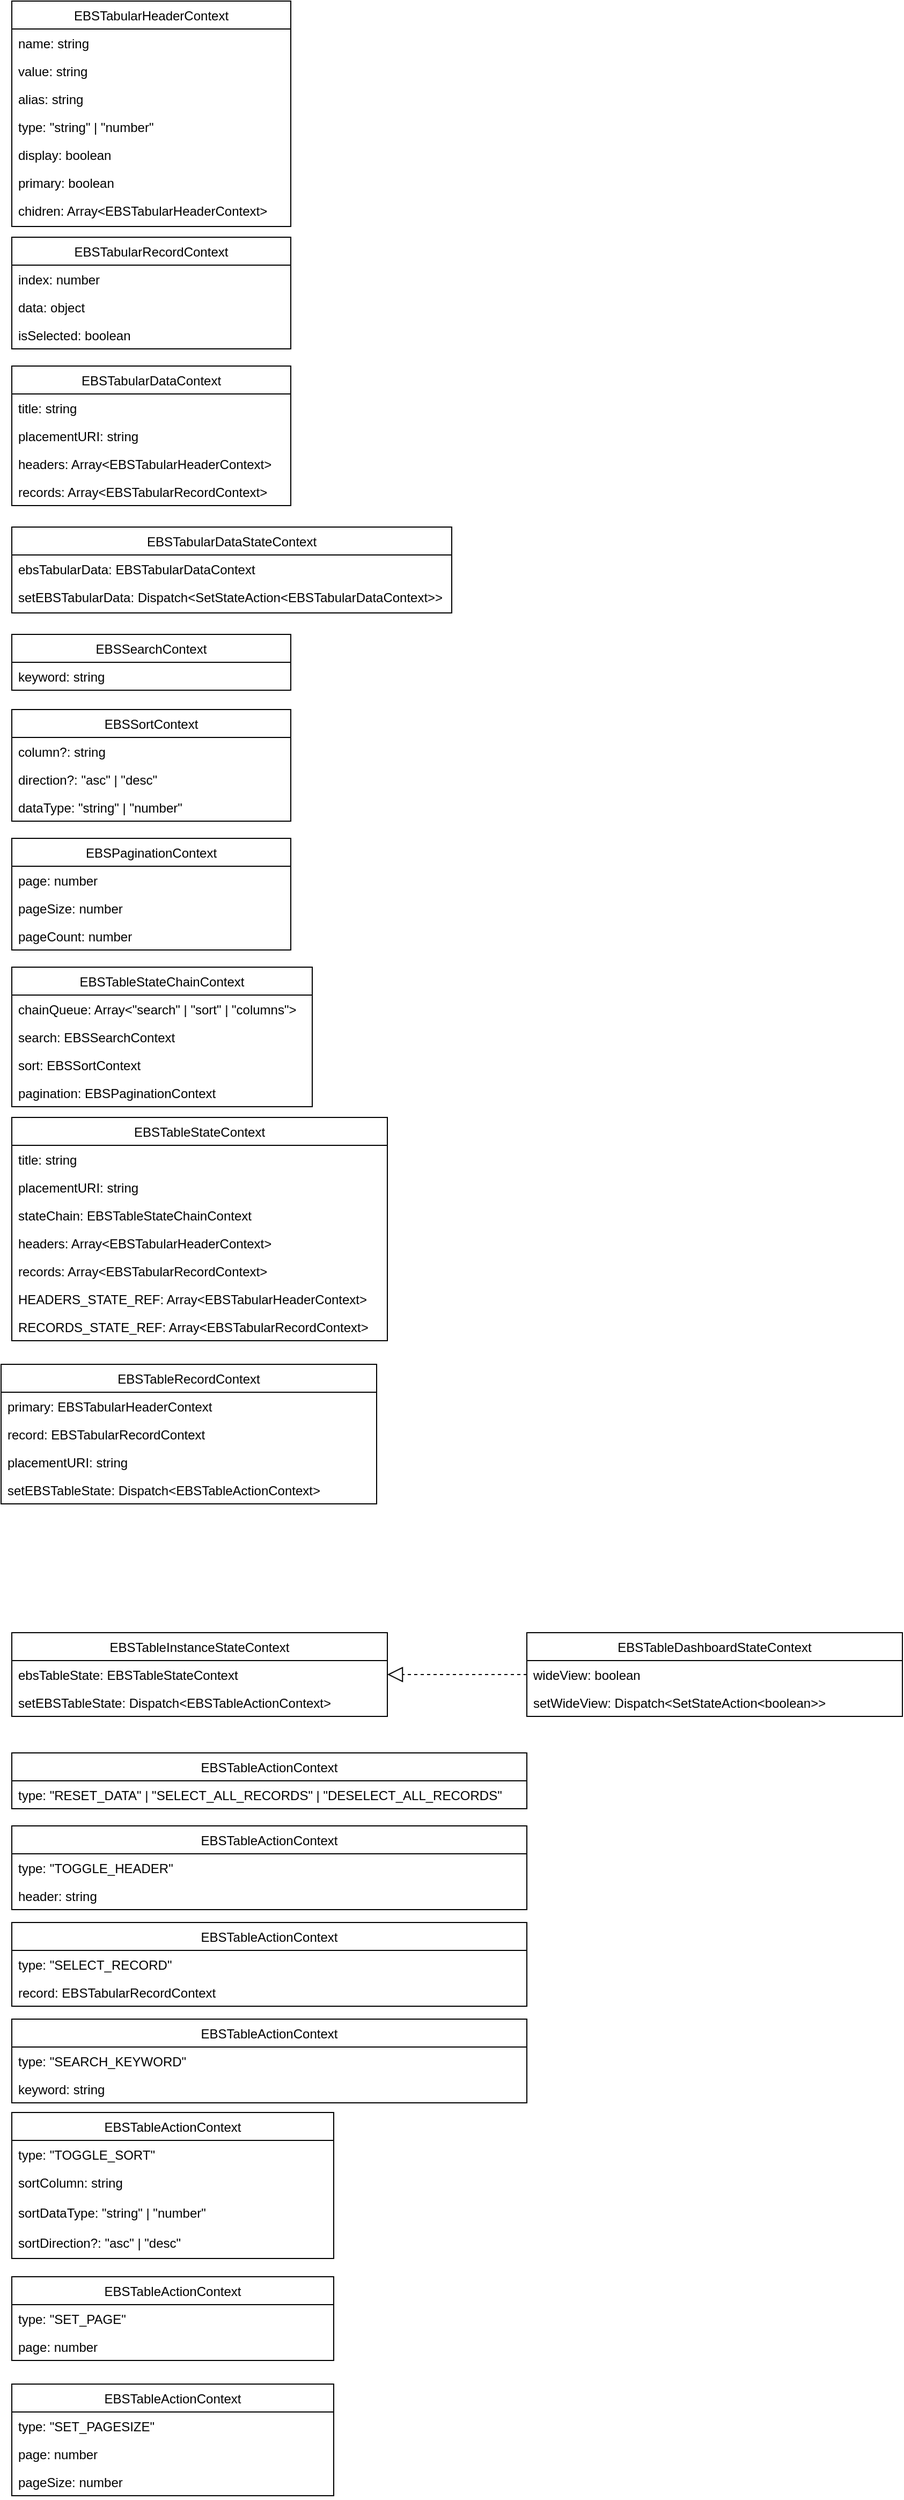<mxfile version="14.6.13" type="device"><diagram name="Page-1" id="e7e014a7-5840-1c2e-5031-d8a46d1fe8dd"><mxGraphModel dx="427" dy="593" grid="1" gridSize="10" guides="1" tooltips="1" connect="1" arrows="1" fold="1" page="1" pageScale="1" pageWidth="1169" pageHeight="826" background="#ffffff" math="0" shadow="0"><root><mxCell id="0"/><mxCell id="1" parent="0"/><mxCell id="lMyKHv0y0FAhYt9bo5gH-65" value="EBSTabularHeaderContext" style="swimlane;fontStyle=0;childLayout=stackLayout;horizontal=1;startSize=26;fillColor=none;horizontalStack=0;resizeParent=1;resizeParentMax=0;resizeLast=0;collapsible=1;marginBottom=0;" vertex="1" parent="1"><mxGeometry x="130" y="20" width="260" height="210" as="geometry"/></mxCell><mxCell id="lMyKHv0y0FAhYt9bo5gH-66" value="name: string" style="text;strokeColor=none;fillColor=none;align=left;verticalAlign=top;spacingLeft=4;spacingRight=4;overflow=hidden;rotatable=0;points=[[0,0.5],[1,0.5]];portConstraint=eastwest;" vertex="1" parent="lMyKHv0y0FAhYt9bo5gH-65"><mxGeometry y="26" width="260" height="26" as="geometry"/></mxCell><mxCell id="lMyKHv0y0FAhYt9bo5gH-67" value="value: string" style="text;strokeColor=none;fillColor=none;align=left;verticalAlign=top;spacingLeft=4;spacingRight=4;overflow=hidden;rotatable=0;points=[[0,0.5],[1,0.5]];portConstraint=eastwest;" vertex="1" parent="lMyKHv0y0FAhYt9bo5gH-65"><mxGeometry y="52" width="260" height="26" as="geometry"/></mxCell><mxCell id="lMyKHv0y0FAhYt9bo5gH-68" value="alias: string" style="text;strokeColor=none;fillColor=none;align=left;verticalAlign=top;spacingLeft=4;spacingRight=4;overflow=hidden;rotatable=0;points=[[0,0.5],[1,0.5]];portConstraint=eastwest;" vertex="1" parent="lMyKHv0y0FAhYt9bo5gH-65"><mxGeometry y="78" width="260" height="26" as="geometry"/></mxCell><mxCell id="lMyKHv0y0FAhYt9bo5gH-69" value="type: &quot;string&quot; | &quot;number&quot;" style="text;strokeColor=none;fillColor=none;align=left;verticalAlign=top;spacingLeft=4;spacingRight=4;overflow=hidden;rotatable=0;points=[[0,0.5],[1,0.5]];portConstraint=eastwest;" vertex="1" parent="lMyKHv0y0FAhYt9bo5gH-65"><mxGeometry y="104" width="260" height="26" as="geometry"/></mxCell><mxCell id="lMyKHv0y0FAhYt9bo5gH-70" value="display: boolean" style="text;strokeColor=none;fillColor=none;align=left;verticalAlign=top;spacingLeft=4;spacingRight=4;overflow=hidden;rotatable=0;points=[[0,0.5],[1,0.5]];portConstraint=eastwest;" vertex="1" parent="lMyKHv0y0FAhYt9bo5gH-65"><mxGeometry y="130" width="260" height="26" as="geometry"/></mxCell><mxCell id="lMyKHv0y0FAhYt9bo5gH-71" value="primary: boolean" style="text;strokeColor=none;fillColor=none;align=left;verticalAlign=top;spacingLeft=4;spacingRight=4;overflow=hidden;rotatable=0;points=[[0,0.5],[1,0.5]];portConstraint=eastwest;" vertex="1" parent="lMyKHv0y0FAhYt9bo5gH-65"><mxGeometry y="156" width="260" height="26" as="geometry"/></mxCell><mxCell id="lMyKHv0y0FAhYt9bo5gH-72" value="chidren: Array&lt;EBSTabularHeaderContext&gt;" style="text;strokeColor=none;fillColor=none;align=left;verticalAlign=top;spacingLeft=4;spacingRight=4;overflow=hidden;rotatable=0;points=[[0,0.5],[1,0.5]];portConstraint=eastwest;" vertex="1" parent="lMyKHv0y0FAhYt9bo5gH-65"><mxGeometry y="182" width="260" height="28" as="geometry"/></mxCell><mxCell id="lMyKHv0y0FAhYt9bo5gH-73" value="EBSTabularRecordContext" style="swimlane;fontStyle=0;childLayout=stackLayout;horizontal=1;startSize=26;fillColor=none;horizontalStack=0;resizeParent=1;resizeParentMax=0;resizeLast=0;collapsible=1;marginBottom=0;" vertex="1" parent="1"><mxGeometry x="130" y="240" width="260" height="104" as="geometry"/></mxCell><mxCell id="lMyKHv0y0FAhYt9bo5gH-74" value="index: number" style="text;strokeColor=none;fillColor=none;align=left;verticalAlign=top;spacingLeft=4;spacingRight=4;overflow=hidden;rotatable=0;points=[[0,0.5],[1,0.5]];portConstraint=eastwest;" vertex="1" parent="lMyKHv0y0FAhYt9bo5gH-73"><mxGeometry y="26" width="260" height="26" as="geometry"/></mxCell><mxCell id="lMyKHv0y0FAhYt9bo5gH-75" value="data: object" style="text;strokeColor=none;fillColor=none;align=left;verticalAlign=top;spacingLeft=4;spacingRight=4;overflow=hidden;rotatable=0;points=[[0,0.5],[1,0.5]];portConstraint=eastwest;" vertex="1" parent="lMyKHv0y0FAhYt9bo5gH-73"><mxGeometry y="52" width="260" height="26" as="geometry"/></mxCell><mxCell id="lMyKHv0y0FAhYt9bo5gH-76" value="isSelected: boolean" style="text;strokeColor=none;fillColor=none;align=left;verticalAlign=top;spacingLeft=4;spacingRight=4;overflow=hidden;rotatable=0;points=[[0,0.5],[1,0.5]];portConstraint=eastwest;" vertex="1" parent="lMyKHv0y0FAhYt9bo5gH-73"><mxGeometry y="78" width="260" height="26" as="geometry"/></mxCell><mxCell id="lMyKHv0y0FAhYt9bo5gH-81" value="EBSTabularDataContext" style="swimlane;fontStyle=0;childLayout=stackLayout;horizontal=1;startSize=26;fillColor=none;horizontalStack=0;resizeParent=1;resizeParentMax=0;resizeLast=0;collapsible=1;marginBottom=0;" vertex="1" parent="1"><mxGeometry x="130" y="360" width="260" height="130" as="geometry"/></mxCell><mxCell id="lMyKHv0y0FAhYt9bo5gH-82" value="title: string" style="text;strokeColor=none;fillColor=none;align=left;verticalAlign=top;spacingLeft=4;spacingRight=4;overflow=hidden;rotatable=0;points=[[0,0.5],[1,0.5]];portConstraint=eastwest;" vertex="1" parent="lMyKHv0y0FAhYt9bo5gH-81"><mxGeometry y="26" width="260" height="26" as="geometry"/></mxCell><mxCell id="lMyKHv0y0FAhYt9bo5gH-83" value="placementURI: string" style="text;strokeColor=none;fillColor=none;align=left;verticalAlign=top;spacingLeft=4;spacingRight=4;overflow=hidden;rotatable=0;points=[[0,0.5],[1,0.5]];portConstraint=eastwest;" vertex="1" parent="lMyKHv0y0FAhYt9bo5gH-81"><mxGeometry y="52" width="260" height="26" as="geometry"/></mxCell><mxCell id="lMyKHv0y0FAhYt9bo5gH-84" value="headers: Array&lt;EBSTabularHeaderContext&gt;" style="text;strokeColor=none;fillColor=none;align=left;verticalAlign=top;spacingLeft=4;spacingRight=4;overflow=hidden;rotatable=0;points=[[0,0.5],[1,0.5]];portConstraint=eastwest;" vertex="1" parent="lMyKHv0y0FAhYt9bo5gH-81"><mxGeometry y="78" width="260" height="26" as="geometry"/></mxCell><mxCell id="lMyKHv0y0FAhYt9bo5gH-85" value="records: Array&lt;EBSTabularRecordContext&gt;" style="text;strokeColor=none;fillColor=none;align=left;verticalAlign=top;spacingLeft=4;spacingRight=4;overflow=hidden;rotatable=0;points=[[0,0.5],[1,0.5]];portConstraint=eastwest;" vertex="1" parent="lMyKHv0y0FAhYt9bo5gH-81"><mxGeometry y="104" width="260" height="26" as="geometry"/></mxCell><mxCell id="lMyKHv0y0FAhYt9bo5gH-89" value="EBSTabularDataStateContext" style="swimlane;fontStyle=0;childLayout=stackLayout;horizontal=1;startSize=26;fillColor=none;horizontalStack=0;resizeParent=1;resizeParentMax=0;resizeLast=0;collapsible=1;marginBottom=0;" vertex="1" parent="1"><mxGeometry x="130" y="510" width="410" height="80" as="geometry"/></mxCell><mxCell id="lMyKHv0y0FAhYt9bo5gH-90" value="ebsTabularData: EBSTabularDataContext" style="text;strokeColor=none;fillColor=none;align=left;verticalAlign=top;spacingLeft=4;spacingRight=4;overflow=hidden;rotatable=0;points=[[0,0.5],[1,0.5]];portConstraint=eastwest;" vertex="1" parent="lMyKHv0y0FAhYt9bo5gH-89"><mxGeometry y="26" width="410" height="26" as="geometry"/></mxCell><mxCell id="lMyKHv0y0FAhYt9bo5gH-91" value="setEBSTabularData: Dispatch&lt;SetStateAction&lt;EBSTabularDataContext&gt;&gt;" style="text;strokeColor=none;fillColor=none;align=left;verticalAlign=top;spacingLeft=4;spacingRight=4;overflow=hidden;rotatable=0;points=[[0,0.5],[1,0.5]];portConstraint=eastwest;" vertex="1" parent="lMyKHv0y0FAhYt9bo5gH-89"><mxGeometry y="52" width="410" height="28" as="geometry"/></mxCell><mxCell id="lMyKHv0y0FAhYt9bo5gH-94" value="EBSSearchContext" style="swimlane;fontStyle=0;childLayout=stackLayout;horizontal=1;startSize=26;fillColor=none;horizontalStack=0;resizeParent=1;resizeParentMax=0;resizeLast=0;collapsible=1;marginBottom=0;" vertex="1" parent="1"><mxGeometry x="130" y="610" width="260" height="52" as="geometry"/></mxCell><mxCell id="lMyKHv0y0FAhYt9bo5gH-95" value="keyword: string" style="text;strokeColor=none;fillColor=none;align=left;verticalAlign=top;spacingLeft=4;spacingRight=4;overflow=hidden;rotatable=0;points=[[0,0.5],[1,0.5]];portConstraint=eastwest;" vertex="1" parent="lMyKHv0y0FAhYt9bo5gH-94"><mxGeometry y="26" width="260" height="26" as="geometry"/></mxCell><mxCell id="lMyKHv0y0FAhYt9bo5gH-99" value="EBSSortContext" style="swimlane;fontStyle=0;childLayout=stackLayout;horizontal=1;startSize=26;fillColor=none;horizontalStack=0;resizeParent=1;resizeParentMax=0;resizeLast=0;collapsible=1;marginBottom=0;" vertex="1" parent="1"><mxGeometry x="130" y="680" width="260" height="104" as="geometry"/></mxCell><mxCell id="lMyKHv0y0FAhYt9bo5gH-100" value="column?: string" style="text;strokeColor=none;fillColor=none;align=left;verticalAlign=top;spacingLeft=4;spacingRight=4;overflow=hidden;rotatable=0;points=[[0,0.5],[1,0.5]];portConstraint=eastwest;" vertex="1" parent="lMyKHv0y0FAhYt9bo5gH-99"><mxGeometry y="26" width="260" height="26" as="geometry"/></mxCell><mxCell id="lMyKHv0y0FAhYt9bo5gH-101" value="direction?: &quot;asc&quot; | &quot;desc&quot;" style="text;strokeColor=none;fillColor=none;align=left;verticalAlign=top;spacingLeft=4;spacingRight=4;overflow=hidden;rotatable=0;points=[[0,0.5],[1,0.5]];portConstraint=eastwest;" vertex="1" parent="lMyKHv0y0FAhYt9bo5gH-99"><mxGeometry y="52" width="260" height="26" as="geometry"/></mxCell><mxCell id="lMyKHv0y0FAhYt9bo5gH-102" value="dataType: &quot;string&quot; | &quot;number&quot;" style="text;strokeColor=none;fillColor=none;align=left;verticalAlign=top;spacingLeft=4;spacingRight=4;overflow=hidden;rotatable=0;points=[[0,0.5],[1,0.5]];portConstraint=eastwest;" vertex="1" parent="lMyKHv0y0FAhYt9bo5gH-99"><mxGeometry y="78" width="260" height="26" as="geometry"/></mxCell><mxCell id="lMyKHv0y0FAhYt9bo5gH-103" value="EBSPaginationContext" style="swimlane;fontStyle=0;childLayout=stackLayout;horizontal=1;startSize=26;fillColor=none;horizontalStack=0;resizeParent=1;resizeParentMax=0;resizeLast=0;collapsible=1;marginBottom=0;" vertex="1" parent="1"><mxGeometry x="130" y="800" width="260" height="104" as="geometry"/></mxCell><mxCell id="lMyKHv0y0FAhYt9bo5gH-104" value="page: number" style="text;strokeColor=none;fillColor=none;align=left;verticalAlign=top;spacingLeft=4;spacingRight=4;overflow=hidden;rotatable=0;points=[[0,0.5],[1,0.5]];portConstraint=eastwest;" vertex="1" parent="lMyKHv0y0FAhYt9bo5gH-103"><mxGeometry y="26" width="260" height="26" as="geometry"/></mxCell><mxCell id="lMyKHv0y0FAhYt9bo5gH-105" value="pageSize: number" style="text;strokeColor=none;fillColor=none;align=left;verticalAlign=top;spacingLeft=4;spacingRight=4;overflow=hidden;rotatable=0;points=[[0,0.5],[1,0.5]];portConstraint=eastwest;" vertex="1" parent="lMyKHv0y0FAhYt9bo5gH-103"><mxGeometry y="52" width="260" height="26" as="geometry"/></mxCell><mxCell id="lMyKHv0y0FAhYt9bo5gH-106" value="pageCount: number" style="text;strokeColor=none;fillColor=none;align=left;verticalAlign=top;spacingLeft=4;spacingRight=4;overflow=hidden;rotatable=0;points=[[0,0.5],[1,0.5]];portConstraint=eastwest;" vertex="1" parent="lMyKHv0y0FAhYt9bo5gH-103"><mxGeometry y="78" width="260" height="26" as="geometry"/></mxCell><mxCell id="lMyKHv0y0FAhYt9bo5gH-107" value="EBSTableStateChainContext" style="swimlane;fontStyle=0;childLayout=stackLayout;horizontal=1;startSize=26;fillColor=none;horizontalStack=0;resizeParent=1;resizeParentMax=0;resizeLast=0;collapsible=1;marginBottom=0;" vertex="1" parent="1"><mxGeometry x="130" y="920" width="280" height="130" as="geometry"/></mxCell><mxCell id="lMyKHv0y0FAhYt9bo5gH-108" value="chainQueue: Array&lt;&quot;search&quot; | &quot;sort&quot; | &quot;columns&quot;&gt;" style="text;strokeColor=none;fillColor=none;align=left;verticalAlign=top;spacingLeft=4;spacingRight=4;overflow=hidden;rotatable=0;points=[[0,0.5],[1,0.5]];portConstraint=eastwest;" vertex="1" parent="lMyKHv0y0FAhYt9bo5gH-107"><mxGeometry y="26" width="280" height="26" as="geometry"/></mxCell><mxCell id="lMyKHv0y0FAhYt9bo5gH-109" value="search: EBSSearchContext" style="text;strokeColor=none;fillColor=none;align=left;verticalAlign=top;spacingLeft=4;spacingRight=4;overflow=hidden;rotatable=0;points=[[0,0.5],[1,0.5]];portConstraint=eastwest;" vertex="1" parent="lMyKHv0y0FAhYt9bo5gH-107"><mxGeometry y="52" width="280" height="26" as="geometry"/></mxCell><mxCell id="lMyKHv0y0FAhYt9bo5gH-110" value="sort: EBSSortContext" style="text;strokeColor=none;fillColor=none;align=left;verticalAlign=top;spacingLeft=4;spacingRight=4;overflow=hidden;rotatable=0;points=[[0,0.5],[1,0.5]];portConstraint=eastwest;" vertex="1" parent="lMyKHv0y0FAhYt9bo5gH-107"><mxGeometry y="78" width="280" height="26" as="geometry"/></mxCell><mxCell id="lMyKHv0y0FAhYt9bo5gH-111" value="pagination: EBSPaginationContext" style="text;strokeColor=none;fillColor=none;align=left;verticalAlign=top;spacingLeft=4;spacingRight=4;overflow=hidden;rotatable=0;points=[[0,0.5],[1,0.5]];portConstraint=eastwest;" vertex="1" parent="lMyKHv0y0FAhYt9bo5gH-107"><mxGeometry y="104" width="280" height="26" as="geometry"/></mxCell><mxCell id="lMyKHv0y0FAhYt9bo5gH-112" value="EBSTableStateContext" style="swimlane;fontStyle=0;childLayout=stackLayout;horizontal=1;startSize=26;fillColor=none;horizontalStack=0;resizeParent=1;resizeParentMax=0;resizeLast=0;collapsible=1;marginBottom=0;" vertex="1" parent="1"><mxGeometry x="130" y="1060" width="350" height="208" as="geometry"/></mxCell><mxCell id="lMyKHv0y0FAhYt9bo5gH-113" value="title: string" style="text;strokeColor=none;fillColor=none;align=left;verticalAlign=top;spacingLeft=4;spacingRight=4;overflow=hidden;rotatable=0;points=[[0,0.5],[1,0.5]];portConstraint=eastwest;" vertex="1" parent="lMyKHv0y0FAhYt9bo5gH-112"><mxGeometry y="26" width="350" height="26" as="geometry"/></mxCell><mxCell id="lMyKHv0y0FAhYt9bo5gH-114" value="placementURI: string" style="text;strokeColor=none;fillColor=none;align=left;verticalAlign=top;spacingLeft=4;spacingRight=4;overflow=hidden;rotatable=0;points=[[0,0.5],[1,0.5]];portConstraint=eastwest;" vertex="1" parent="lMyKHv0y0FAhYt9bo5gH-112"><mxGeometry y="52" width="350" height="26" as="geometry"/></mxCell><mxCell id="lMyKHv0y0FAhYt9bo5gH-115" value="stateChain: EBSTableStateChainContext" style="text;strokeColor=none;fillColor=none;align=left;verticalAlign=top;spacingLeft=4;spacingRight=4;overflow=hidden;rotatable=0;points=[[0,0.5],[1,0.5]];portConstraint=eastwest;" vertex="1" parent="lMyKHv0y0FAhYt9bo5gH-112"><mxGeometry y="78" width="350" height="26" as="geometry"/></mxCell><mxCell id="lMyKHv0y0FAhYt9bo5gH-116" value="headers: Array&lt;EBSTabularHeaderContext&gt;" style="text;strokeColor=none;fillColor=none;align=left;verticalAlign=top;spacingLeft=4;spacingRight=4;overflow=hidden;rotatable=0;points=[[0,0.5],[1,0.5]];portConstraint=eastwest;" vertex="1" parent="lMyKHv0y0FAhYt9bo5gH-112"><mxGeometry y="104" width="350" height="26" as="geometry"/></mxCell><mxCell id="lMyKHv0y0FAhYt9bo5gH-117" value="records: Array&lt;EBSTabularRecordContext&gt;" style="text;strokeColor=none;fillColor=none;align=left;verticalAlign=top;spacingLeft=4;spacingRight=4;overflow=hidden;rotatable=0;points=[[0,0.5],[1,0.5]];portConstraint=eastwest;" vertex="1" parent="lMyKHv0y0FAhYt9bo5gH-112"><mxGeometry y="130" width="350" height="26" as="geometry"/></mxCell><mxCell id="lMyKHv0y0FAhYt9bo5gH-118" value="HEADERS_STATE_REF: Array&lt;EBSTabularHeaderContext&gt;" style="text;strokeColor=none;fillColor=none;align=left;verticalAlign=top;spacingLeft=4;spacingRight=4;overflow=hidden;rotatable=0;points=[[0,0.5],[1,0.5]];portConstraint=eastwest;" vertex="1" parent="lMyKHv0y0FAhYt9bo5gH-112"><mxGeometry y="156" width="350" height="26" as="geometry"/></mxCell><mxCell id="lMyKHv0y0FAhYt9bo5gH-119" value="RECORDS_STATE_REF: Array&lt;EBSTabularRecordContext&gt;" style="text;strokeColor=none;fillColor=none;align=left;verticalAlign=top;spacingLeft=4;spacingRight=4;overflow=hidden;rotatable=0;points=[[0,0.5],[1,0.5]];portConstraint=eastwest;" vertex="1" parent="lMyKHv0y0FAhYt9bo5gH-112"><mxGeometry y="182" width="350" height="26" as="geometry"/></mxCell><mxCell id="lMyKHv0y0FAhYt9bo5gH-128" value="EBSTableRecordContext" style="swimlane;fontStyle=0;childLayout=stackLayout;horizontal=1;startSize=26;fillColor=none;horizontalStack=0;resizeParent=1;resizeParentMax=0;resizeLast=0;collapsible=1;marginBottom=0;" vertex="1" parent="1"><mxGeometry x="120" y="1290" width="350" height="130" as="geometry"/></mxCell><mxCell id="lMyKHv0y0FAhYt9bo5gH-129" value="primary: EBSTabularHeaderContext" style="text;strokeColor=none;fillColor=none;align=left;verticalAlign=top;spacingLeft=4;spacingRight=4;overflow=hidden;rotatable=0;points=[[0,0.5],[1,0.5]];portConstraint=eastwest;" vertex="1" parent="lMyKHv0y0FAhYt9bo5gH-128"><mxGeometry y="26" width="350" height="26" as="geometry"/></mxCell><mxCell id="lMyKHv0y0FAhYt9bo5gH-130" value="record: EBSTabularRecordContext" style="text;strokeColor=none;fillColor=none;align=left;verticalAlign=top;spacingLeft=4;spacingRight=4;overflow=hidden;rotatable=0;points=[[0,0.5],[1,0.5]];portConstraint=eastwest;" vertex="1" parent="lMyKHv0y0FAhYt9bo5gH-128"><mxGeometry y="52" width="350" height="26" as="geometry"/></mxCell><mxCell id="lMyKHv0y0FAhYt9bo5gH-131" value="placementURI: string" style="text;strokeColor=none;fillColor=none;align=left;verticalAlign=top;spacingLeft=4;spacingRight=4;overflow=hidden;rotatable=0;points=[[0,0.5],[1,0.5]];portConstraint=eastwest;" vertex="1" parent="lMyKHv0y0FAhYt9bo5gH-128"><mxGeometry y="78" width="350" height="26" as="geometry"/></mxCell><mxCell id="lMyKHv0y0FAhYt9bo5gH-132" value="setEBSTableState: Dispatch&lt;EBSTableActionContext&gt;" style="text;strokeColor=none;fillColor=none;align=left;verticalAlign=top;spacingLeft=4;spacingRight=4;overflow=hidden;rotatable=0;points=[[0,0.5],[1,0.5]];portConstraint=eastwest;" vertex="1" parent="lMyKHv0y0FAhYt9bo5gH-128"><mxGeometry y="104" width="350" height="26" as="geometry"/></mxCell><mxCell id="lMyKHv0y0FAhYt9bo5gH-133" value="EBSTableDashboardStateContext" style="swimlane;fontStyle=0;childLayout=stackLayout;horizontal=1;startSize=26;fillColor=none;horizontalStack=0;resizeParent=1;resizeParentMax=0;resizeLast=0;collapsible=1;marginBottom=0;" vertex="1" parent="1"><mxGeometry x="610" y="1540" width="350" height="78" as="geometry"/></mxCell><mxCell id="lMyKHv0y0FAhYt9bo5gH-134" value="wideView: boolean" style="text;strokeColor=none;fillColor=none;align=left;verticalAlign=top;spacingLeft=4;spacingRight=4;overflow=hidden;rotatable=0;points=[[0,0.5],[1,0.5]];portConstraint=eastwest;" vertex="1" parent="lMyKHv0y0FAhYt9bo5gH-133"><mxGeometry y="26" width="350" height="26" as="geometry"/></mxCell><mxCell id="lMyKHv0y0FAhYt9bo5gH-135" value="setWideView: Dispatch&lt;SetStateAction&lt;boolean&gt;&gt;" style="text;strokeColor=none;fillColor=none;align=left;verticalAlign=top;spacingLeft=4;spacingRight=4;overflow=hidden;rotatable=0;points=[[0,0.5],[1,0.5]];portConstraint=eastwest;" vertex="1" parent="lMyKHv0y0FAhYt9bo5gH-133"><mxGeometry y="52" width="350" height="26" as="geometry"/></mxCell><mxCell id="lMyKHv0y0FAhYt9bo5gH-138" value="EBSTableInstanceStateContext" style="swimlane;fontStyle=0;childLayout=stackLayout;horizontal=1;startSize=26;fillColor=none;horizontalStack=0;resizeParent=1;resizeParentMax=0;resizeLast=0;collapsible=1;marginBottom=0;" vertex="1" parent="1"><mxGeometry x="130" y="1540" width="350" height="78" as="geometry"/></mxCell><mxCell id="lMyKHv0y0FAhYt9bo5gH-139" value="ebsTableState: EBSTableStateContext" style="text;strokeColor=none;fillColor=none;align=left;verticalAlign=top;spacingLeft=4;spacingRight=4;overflow=hidden;rotatable=0;points=[[0,0.5],[1,0.5]];portConstraint=eastwest;" vertex="1" parent="lMyKHv0y0FAhYt9bo5gH-138"><mxGeometry y="26" width="350" height="26" as="geometry"/></mxCell><mxCell id="lMyKHv0y0FAhYt9bo5gH-140" value="setEBSTableState: Dispatch&lt;EBSTableActionContext&gt;" style="text;strokeColor=none;fillColor=none;align=left;verticalAlign=top;spacingLeft=4;spacingRight=4;overflow=hidden;rotatable=0;points=[[0,0.5],[1,0.5]];portConstraint=eastwest;" vertex="1" parent="lMyKHv0y0FAhYt9bo5gH-138"><mxGeometry y="52" width="350" height="26" as="geometry"/></mxCell><mxCell id="lMyKHv0y0FAhYt9bo5gH-141" value="" style="endArrow=block;dashed=1;endFill=0;endSize=12;html=1;exitX=0;exitY=0.5;exitDx=0;exitDy=0;entryX=1;entryY=0.5;entryDx=0;entryDy=0;" edge="1" parent="1" source="lMyKHv0y0FAhYt9bo5gH-134" target="lMyKHv0y0FAhYt9bo5gH-139"><mxGeometry width="160" relative="1" as="geometry"><mxPoint x="390" y="1350" as="sourcePoint"/><mxPoint x="550" y="1350" as="targetPoint"/></mxGeometry></mxCell><mxCell id="lMyKHv0y0FAhYt9bo5gH-142" value="EBSTableActionContext" style="swimlane;fontStyle=0;childLayout=stackLayout;horizontal=1;startSize=26;fillColor=none;horizontalStack=0;resizeParent=1;resizeParentMax=0;resizeLast=0;collapsible=1;marginBottom=0;" vertex="1" parent="1"><mxGeometry x="130" y="1652" width="480" height="52" as="geometry"/></mxCell><mxCell id="lMyKHv0y0FAhYt9bo5gH-143" value="type: &quot;RESET_DATA&quot; | &quot;SELECT_ALL_RECORDS&quot; | &quot;DESELECT_ALL_RECORDS&quot; " style="text;strokeColor=none;fillColor=none;align=left;verticalAlign=top;spacingLeft=4;spacingRight=4;overflow=hidden;rotatable=0;points=[[0,0.5],[1,0.5]];portConstraint=eastwest;" vertex="1" parent="lMyKHv0y0FAhYt9bo5gH-142"><mxGeometry y="26" width="480" height="26" as="geometry"/></mxCell><mxCell id="lMyKHv0y0FAhYt9bo5gH-145" value="EBSTableActionContext" style="swimlane;fontStyle=0;childLayout=stackLayout;horizontal=1;startSize=26;fillColor=none;horizontalStack=0;resizeParent=1;resizeParentMax=0;resizeLast=0;collapsible=1;marginBottom=0;" vertex="1" parent="1"><mxGeometry x="130" y="1720" width="480" height="78" as="geometry"/></mxCell><mxCell id="lMyKHv0y0FAhYt9bo5gH-147" value="type: &quot;TOGGLE_HEADER&quot;" style="text;strokeColor=none;fillColor=none;align=left;verticalAlign=top;spacingLeft=4;spacingRight=4;overflow=hidden;rotatable=0;points=[[0,0.5],[1,0.5]];portConstraint=eastwest;" vertex="1" parent="lMyKHv0y0FAhYt9bo5gH-145"><mxGeometry y="26" width="480" height="26" as="geometry"/></mxCell><mxCell id="lMyKHv0y0FAhYt9bo5gH-148" value="header: string" style="text;strokeColor=none;fillColor=none;align=left;verticalAlign=top;spacingLeft=4;spacingRight=4;overflow=hidden;rotatable=0;points=[[0,0.5],[1,0.5]];portConstraint=eastwest;" vertex="1" parent="lMyKHv0y0FAhYt9bo5gH-145"><mxGeometry y="52" width="480" height="26" as="geometry"/></mxCell><mxCell id="lMyKHv0y0FAhYt9bo5gH-149" value="EBSTableActionContext" style="swimlane;fontStyle=0;childLayout=stackLayout;horizontal=1;startSize=26;fillColor=none;horizontalStack=0;resizeParent=1;resizeParentMax=0;resizeLast=0;collapsible=1;marginBottom=0;" vertex="1" parent="1"><mxGeometry x="130" y="1810" width="480" height="78" as="geometry"/></mxCell><mxCell id="lMyKHv0y0FAhYt9bo5gH-150" value="type: &quot;SELECT_RECORD&quot;" style="text;strokeColor=none;fillColor=none;align=left;verticalAlign=top;spacingLeft=4;spacingRight=4;overflow=hidden;rotatable=0;points=[[0,0.5],[1,0.5]];portConstraint=eastwest;" vertex="1" parent="lMyKHv0y0FAhYt9bo5gH-149"><mxGeometry y="26" width="480" height="26" as="geometry"/></mxCell><mxCell id="lMyKHv0y0FAhYt9bo5gH-151" value="record: EBSTabularRecordContext" style="text;strokeColor=none;fillColor=none;align=left;verticalAlign=top;spacingLeft=4;spacingRight=4;overflow=hidden;rotatable=0;points=[[0,0.5],[1,0.5]];portConstraint=eastwest;" vertex="1" parent="lMyKHv0y0FAhYt9bo5gH-149"><mxGeometry y="52" width="480" height="26" as="geometry"/></mxCell><mxCell id="lMyKHv0y0FAhYt9bo5gH-152" value="EBSTableActionContext" style="swimlane;fontStyle=0;childLayout=stackLayout;horizontal=1;startSize=26;fillColor=none;horizontalStack=0;resizeParent=1;resizeParentMax=0;resizeLast=0;collapsible=1;marginBottom=0;" vertex="1" parent="1"><mxGeometry x="130" y="1900" width="480" height="78" as="geometry"/></mxCell><mxCell id="lMyKHv0y0FAhYt9bo5gH-153" value="type: &quot;SEARCH_KEYWORD&quot;" style="text;strokeColor=none;fillColor=none;align=left;verticalAlign=top;spacingLeft=4;spacingRight=4;overflow=hidden;rotatable=0;points=[[0,0.5],[1,0.5]];portConstraint=eastwest;" vertex="1" parent="lMyKHv0y0FAhYt9bo5gH-152"><mxGeometry y="26" width="480" height="26" as="geometry"/></mxCell><mxCell id="lMyKHv0y0FAhYt9bo5gH-154" value="keyword: string" style="text;strokeColor=none;fillColor=none;align=left;verticalAlign=top;spacingLeft=4;spacingRight=4;overflow=hidden;rotatable=0;points=[[0,0.5],[1,0.5]];portConstraint=eastwest;" vertex="1" parent="lMyKHv0y0FAhYt9bo5gH-152"><mxGeometry y="52" width="480" height="26" as="geometry"/></mxCell><mxCell id="lMyKHv0y0FAhYt9bo5gH-155" value="EBSTableActionContext" style="swimlane;fontStyle=0;childLayout=stackLayout;horizontal=1;startSize=26;fillColor=none;horizontalStack=0;resizeParent=1;resizeParentMax=0;resizeLast=0;collapsible=1;marginBottom=0;" vertex="1" parent="1"><mxGeometry x="130" y="1987" width="300" height="136" as="geometry"/></mxCell><mxCell id="lMyKHv0y0FAhYt9bo5gH-156" value="type: &quot;TOGGLE_SORT&quot;" style="text;strokeColor=none;fillColor=none;align=left;verticalAlign=top;spacingLeft=4;spacingRight=4;overflow=hidden;rotatable=0;points=[[0,0.5],[1,0.5]];portConstraint=eastwest;" vertex="1" parent="lMyKHv0y0FAhYt9bo5gH-155"><mxGeometry y="26" width="300" height="26" as="geometry"/></mxCell><mxCell id="lMyKHv0y0FAhYt9bo5gH-157" value="sortColumn: string" style="text;strokeColor=none;fillColor=none;align=left;verticalAlign=top;spacingLeft=4;spacingRight=4;overflow=hidden;rotatable=0;points=[[0,0.5],[1,0.5]];portConstraint=eastwest;" vertex="1" parent="lMyKHv0y0FAhYt9bo5gH-155"><mxGeometry y="52" width="300" height="28" as="geometry"/></mxCell><mxCell id="lMyKHv0y0FAhYt9bo5gH-158" value="sortDataType: &quot;string&quot; | &quot;number&quot;" style="text;strokeColor=none;fillColor=none;align=left;verticalAlign=top;spacingLeft=4;spacingRight=4;overflow=hidden;rotatable=0;points=[[0,0.5],[1,0.5]];portConstraint=eastwest;" vertex="1" parent="lMyKHv0y0FAhYt9bo5gH-155"><mxGeometry y="80" width="300" height="28" as="geometry"/></mxCell><mxCell id="lMyKHv0y0FAhYt9bo5gH-159" value="sortDirection?: &quot;asc&quot; | &quot;desc&quot;" style="text;strokeColor=none;fillColor=none;align=left;verticalAlign=top;spacingLeft=4;spacingRight=4;overflow=hidden;rotatable=0;points=[[0,0.5],[1,0.5]];portConstraint=eastwest;" vertex="1" parent="lMyKHv0y0FAhYt9bo5gH-155"><mxGeometry y="108" width="300" height="28" as="geometry"/></mxCell><mxCell id="lMyKHv0y0FAhYt9bo5gH-160" value="EBSTableActionContext" style="swimlane;fontStyle=0;childLayout=stackLayout;horizontal=1;startSize=26;fillColor=none;horizontalStack=0;resizeParent=1;resizeParentMax=0;resizeLast=0;collapsible=1;marginBottom=0;" vertex="1" parent="1"><mxGeometry x="130" y="2140" width="300" height="78" as="geometry"/></mxCell><mxCell id="lMyKHv0y0FAhYt9bo5gH-161" value="type: &quot;SET_PAGE&quot;" style="text;strokeColor=none;fillColor=none;align=left;verticalAlign=top;spacingLeft=4;spacingRight=4;overflow=hidden;rotatable=0;points=[[0,0.5],[1,0.5]];portConstraint=eastwest;" vertex="1" parent="lMyKHv0y0FAhYt9bo5gH-160"><mxGeometry y="26" width="300" height="26" as="geometry"/></mxCell><mxCell id="lMyKHv0y0FAhYt9bo5gH-162" value="page: number" style="text;strokeColor=none;fillColor=none;align=left;verticalAlign=top;spacingLeft=4;spacingRight=4;overflow=hidden;rotatable=0;points=[[0,0.5],[1,0.5]];portConstraint=eastwest;" vertex="1" parent="lMyKHv0y0FAhYt9bo5gH-160"><mxGeometry y="52" width="300" height="26" as="geometry"/></mxCell><mxCell id="lMyKHv0y0FAhYt9bo5gH-163" value="EBSTableActionContext" style="swimlane;fontStyle=0;childLayout=stackLayout;horizontal=1;startSize=26;fillColor=none;horizontalStack=0;resizeParent=1;resizeParentMax=0;resizeLast=0;collapsible=1;marginBottom=0;" vertex="1" parent="1"><mxGeometry x="130" y="2240" width="300" height="104" as="geometry"/></mxCell><mxCell id="lMyKHv0y0FAhYt9bo5gH-164" value="type: &quot;SET_PAGESIZE&quot;" style="text;strokeColor=none;fillColor=none;align=left;verticalAlign=top;spacingLeft=4;spacingRight=4;overflow=hidden;rotatable=0;points=[[0,0.5],[1,0.5]];portConstraint=eastwest;" vertex="1" parent="lMyKHv0y0FAhYt9bo5gH-163"><mxGeometry y="26" width="300" height="26" as="geometry"/></mxCell><mxCell id="lMyKHv0y0FAhYt9bo5gH-165" value="page: number" style="text;strokeColor=none;fillColor=none;align=left;verticalAlign=top;spacingLeft=4;spacingRight=4;overflow=hidden;rotatable=0;points=[[0,0.5],[1,0.5]];portConstraint=eastwest;" vertex="1" parent="lMyKHv0y0FAhYt9bo5gH-163"><mxGeometry y="52" width="300" height="26" as="geometry"/></mxCell><mxCell id="lMyKHv0y0FAhYt9bo5gH-166" value="pageSize: number" style="text;strokeColor=none;fillColor=none;align=left;verticalAlign=top;spacingLeft=4;spacingRight=4;overflow=hidden;rotatable=0;points=[[0,0.5],[1,0.5]];portConstraint=eastwest;" vertex="1" parent="lMyKHv0y0FAhYt9bo5gH-163"><mxGeometry y="78" width="300" height="26" as="geometry"/></mxCell></root></mxGraphModel></diagram></mxfile>